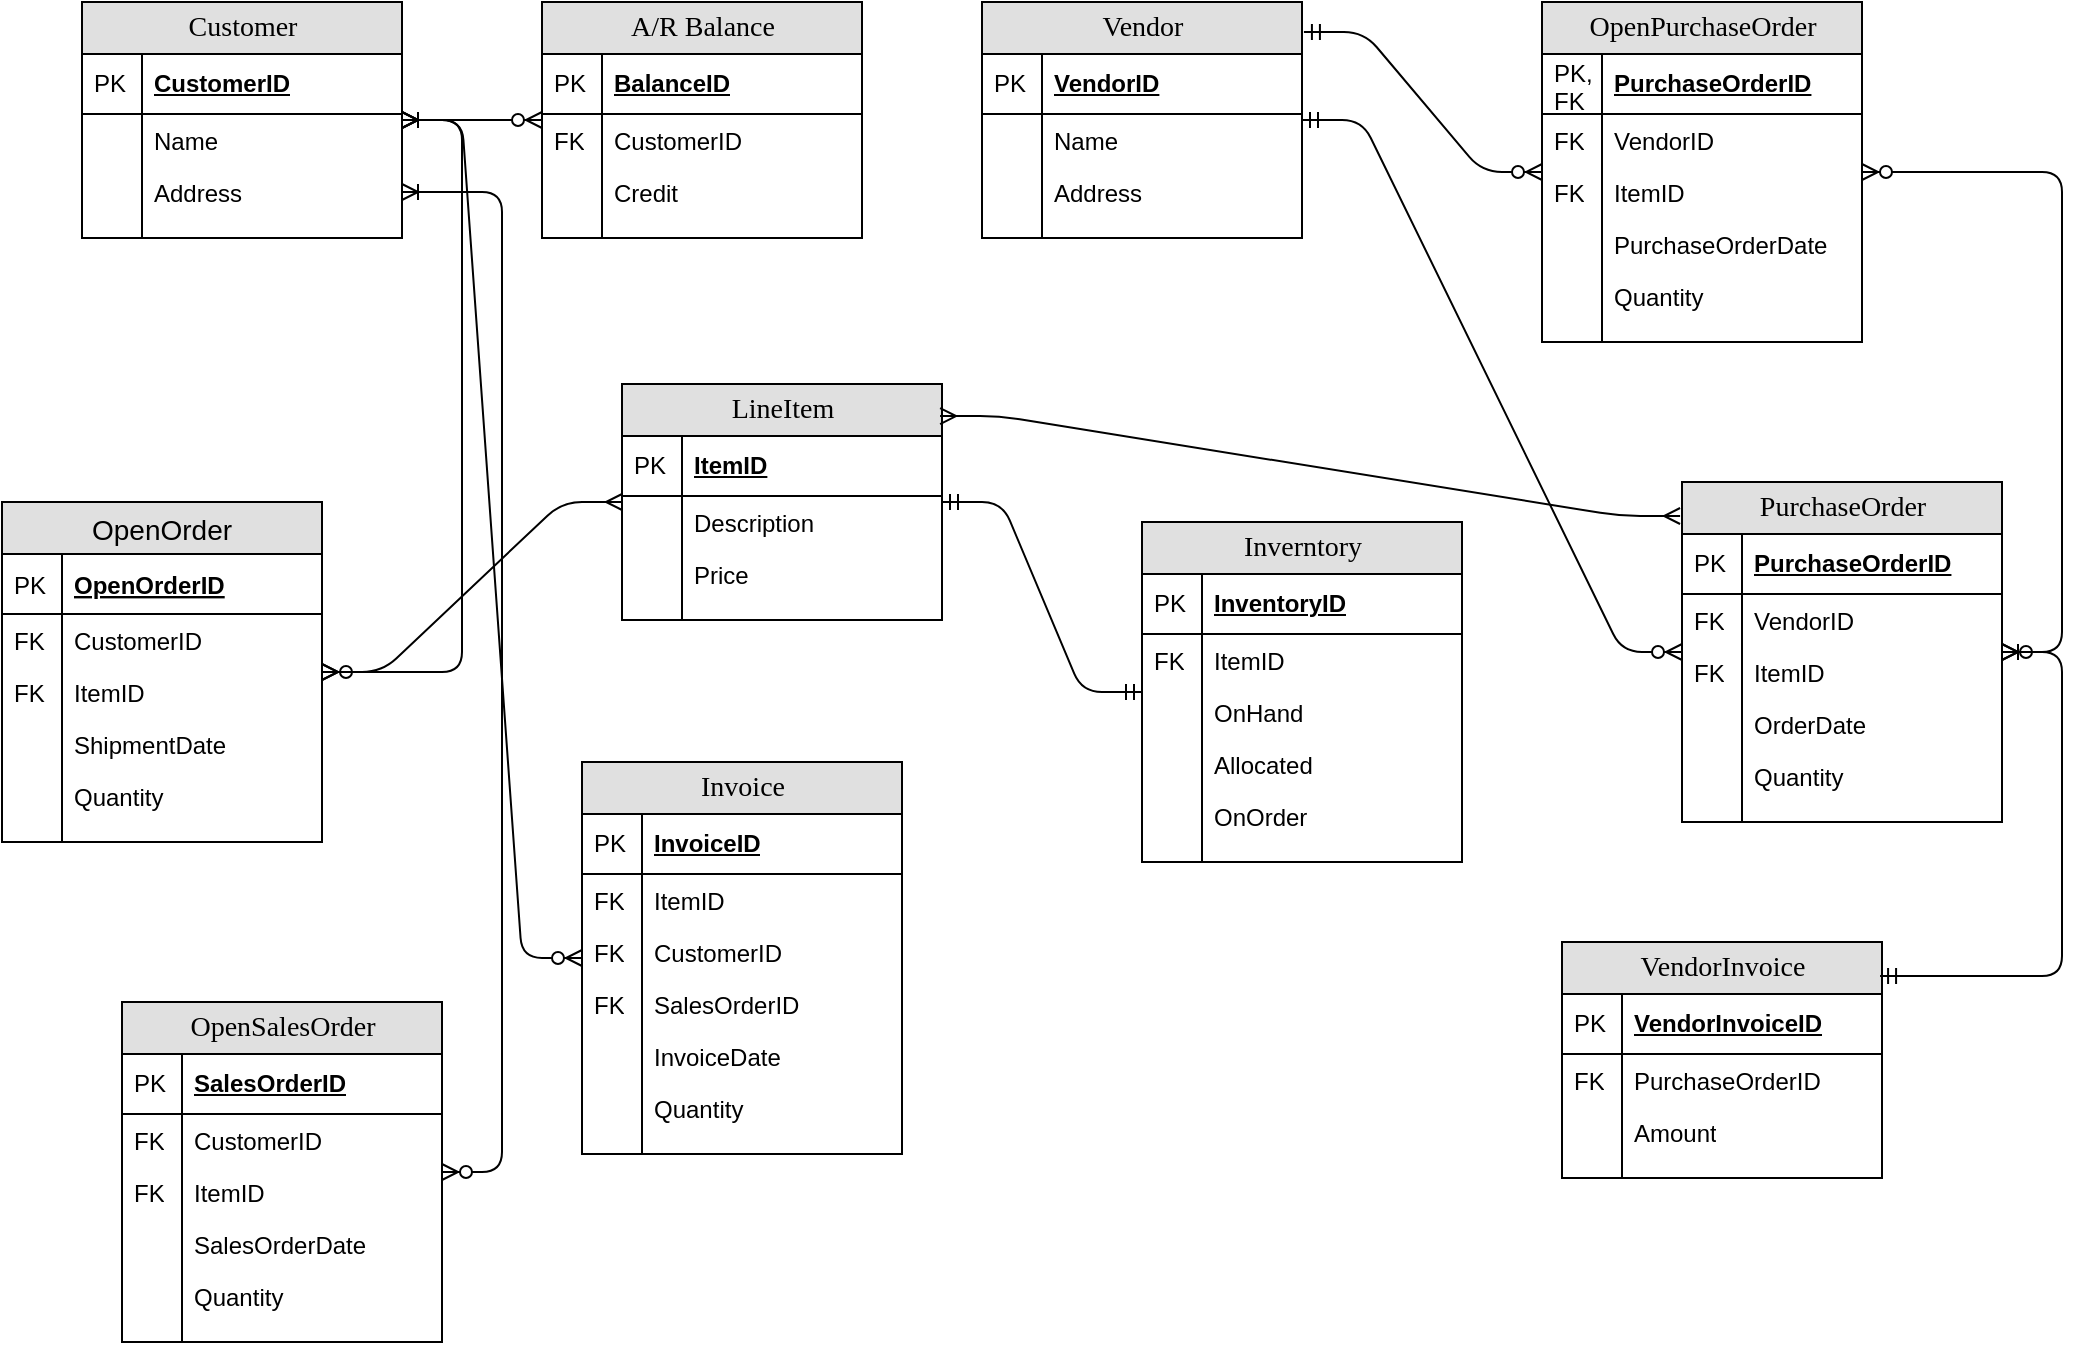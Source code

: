<mxfile version="12.3.5" type="google" pages="1"><diagram id="xinMsStAFBXn9JQTs3Yk" name="Page-1"><mxGraphModel dx="1108" dy="433" grid="1" gridSize="10" guides="1" tooltips="1" connect="1" arrows="1" fold="1" page="1" pageScale="1" pageWidth="850" pageHeight="1100" math="0" shadow="0"><root><mxCell id="0"/><mxCell id="1" parent="0"/><mxCell id="Itb6Ge75cv43EOm5FtMd-1" value="Customer" style="swimlane;html=1;fontStyle=0;childLayout=stackLayout;horizontal=1;startSize=26;fillColor=#e0e0e0;horizontalStack=0;resizeParent=1;resizeLast=0;collapsible=1;marginBottom=0;swimlaneFillColor=#ffffff;align=center;rounded=0;shadow=0;comic=0;labelBackgroundColor=none;strokeWidth=1;fontFamily=Verdana;fontSize=14;swimlaneLine=1;" vertex="1" parent="1"><mxGeometry x="50" y="60" width="160" height="118" as="geometry"/></mxCell><mxCell id="Itb6Ge75cv43EOm5FtMd-2" value="CustomerID" style="shape=partialRectangle;top=0;left=0;right=0;bottom=1;html=1;align=left;verticalAlign=middle;fillColor=none;spacingLeft=34;spacingRight=4;whiteSpace=wrap;overflow=hidden;rotatable=0;points=[[0,0.5],[1,0.5]];portConstraint=eastwest;dropTarget=0;fontStyle=5;" vertex="1" parent="Itb6Ge75cv43EOm5FtMd-1"><mxGeometry y="26" width="160" height="30" as="geometry"/></mxCell><mxCell id="Itb6Ge75cv43EOm5FtMd-3" value="PK" style="shape=partialRectangle;top=0;left=0;bottom=0;html=1;fillColor=none;align=left;verticalAlign=middle;spacingLeft=4;spacingRight=4;whiteSpace=wrap;overflow=hidden;rotatable=0;points=[];portConstraint=eastwest;part=1;" vertex="1" connectable="0" parent="Itb6Ge75cv43EOm5FtMd-2"><mxGeometry width="30" height="30" as="geometry"/></mxCell><mxCell id="Itb6Ge75cv43EOm5FtMd-4" value="Name" style="shape=partialRectangle;top=0;left=0;right=0;bottom=0;html=1;align=left;verticalAlign=top;fillColor=none;spacingLeft=34;spacingRight=4;whiteSpace=wrap;overflow=hidden;rotatable=0;points=[[0,0.5],[1,0.5]];portConstraint=eastwest;dropTarget=0;" vertex="1" parent="Itb6Ge75cv43EOm5FtMd-1"><mxGeometry y="56" width="160" height="26" as="geometry"/></mxCell><mxCell id="Itb6Ge75cv43EOm5FtMd-5" value="" style="shape=partialRectangle;top=0;left=0;bottom=0;html=1;fillColor=none;align=left;verticalAlign=top;spacingLeft=4;spacingRight=4;whiteSpace=wrap;overflow=hidden;rotatable=0;points=[];portConstraint=eastwest;part=1;" vertex="1" connectable="0" parent="Itb6Ge75cv43EOm5FtMd-4"><mxGeometry width="30" height="26" as="geometry"/></mxCell><mxCell id="Itb6Ge75cv43EOm5FtMd-6" value="Address" style="shape=partialRectangle;top=0;left=0;right=0;bottom=0;html=1;align=left;verticalAlign=top;fillColor=none;spacingLeft=34;spacingRight=4;whiteSpace=wrap;overflow=hidden;rotatable=0;points=[[0,0.5],[1,0.5]];portConstraint=eastwest;dropTarget=0;" vertex="1" parent="Itb6Ge75cv43EOm5FtMd-1"><mxGeometry y="82" width="160" height="26" as="geometry"/></mxCell><mxCell id="Itb6Ge75cv43EOm5FtMd-7" value="" style="shape=partialRectangle;top=0;left=0;bottom=0;html=1;fillColor=none;align=left;verticalAlign=top;spacingLeft=4;spacingRight=4;whiteSpace=wrap;overflow=hidden;rotatable=0;points=[];portConstraint=eastwest;part=1;" vertex="1" connectable="0" parent="Itb6Ge75cv43EOm5FtMd-6"><mxGeometry width="30" height="26" as="geometry"/></mxCell><mxCell id="Itb6Ge75cv43EOm5FtMd-8" value="" style="shape=partialRectangle;top=0;left=0;right=0;bottom=0;html=1;align=left;verticalAlign=top;fillColor=none;spacingLeft=34;spacingRight=4;whiteSpace=wrap;overflow=hidden;rotatable=0;points=[[0,0.5],[1,0.5]];portConstraint=eastwest;dropTarget=0;" vertex="1" parent="Itb6Ge75cv43EOm5FtMd-1"><mxGeometry y="108" width="160" height="10" as="geometry"/></mxCell><mxCell id="Itb6Ge75cv43EOm5FtMd-9" value="" style="shape=partialRectangle;top=0;left=0;bottom=0;html=1;fillColor=none;align=left;verticalAlign=top;spacingLeft=4;spacingRight=4;whiteSpace=wrap;overflow=hidden;rotatable=0;points=[];portConstraint=eastwest;part=1;" vertex="1" connectable="0" parent="Itb6Ge75cv43EOm5FtMd-8"><mxGeometry width="30" height="10" as="geometry"/></mxCell><mxCell id="Itb6Ge75cv43EOm5FtMd-10" value="PurchaseOrder" style="swimlane;html=1;fontStyle=0;childLayout=stackLayout;horizontal=1;startSize=26;fillColor=#e0e0e0;horizontalStack=0;resizeParent=1;resizeLast=0;collapsible=1;marginBottom=0;swimlaneFillColor=#ffffff;align=center;rounded=0;shadow=0;comic=0;labelBackgroundColor=none;strokeWidth=1;fontFamily=Verdana;fontSize=14" vertex="1" parent="1"><mxGeometry x="850" y="300" width="160" height="170" as="geometry"/></mxCell><mxCell id="Itb6Ge75cv43EOm5FtMd-11" value="PurchaseOrderID" style="shape=partialRectangle;top=0;left=0;right=0;bottom=1;html=1;align=left;verticalAlign=middle;fillColor=none;spacingLeft=34;spacingRight=4;whiteSpace=wrap;overflow=hidden;rotatable=0;points=[[0,0.5],[1,0.5]];portConstraint=eastwest;dropTarget=0;fontStyle=5;" vertex="1" parent="Itb6Ge75cv43EOm5FtMd-10"><mxGeometry y="26" width="160" height="30" as="geometry"/></mxCell><mxCell id="Itb6Ge75cv43EOm5FtMd-12" value="PK" style="shape=partialRectangle;top=0;left=0;bottom=0;html=1;fillColor=none;align=left;verticalAlign=middle;spacingLeft=4;spacingRight=4;whiteSpace=wrap;overflow=hidden;rotatable=0;points=[];portConstraint=eastwest;part=1;" vertex="1" connectable="0" parent="Itb6Ge75cv43EOm5FtMd-11"><mxGeometry width="30" height="30" as="geometry"/></mxCell><mxCell id="Itb6Ge75cv43EOm5FtMd-13" value="VendorID" style="shape=partialRectangle;top=0;left=0;right=0;bottom=0;html=1;align=left;verticalAlign=top;fillColor=none;spacingLeft=34;spacingRight=4;whiteSpace=wrap;overflow=hidden;rotatable=0;points=[[0,0.5],[1,0.5]];portConstraint=eastwest;dropTarget=0;" vertex="1" parent="Itb6Ge75cv43EOm5FtMd-10"><mxGeometry y="56" width="160" height="26" as="geometry"/></mxCell><mxCell id="Itb6Ge75cv43EOm5FtMd-14" value="FK" style="shape=partialRectangle;top=0;left=0;bottom=0;html=1;fillColor=none;align=left;verticalAlign=top;spacingLeft=4;spacingRight=4;whiteSpace=wrap;overflow=hidden;rotatable=0;points=[];portConstraint=eastwest;part=1;" vertex="1" connectable="0" parent="Itb6Ge75cv43EOm5FtMd-13"><mxGeometry width="30" height="26" as="geometry"/></mxCell><mxCell id="Itb6Ge75cv43EOm5FtMd-15" value="ItemID" style="shape=partialRectangle;top=0;left=0;right=0;bottom=0;html=1;align=left;verticalAlign=top;fillColor=none;spacingLeft=34;spacingRight=4;whiteSpace=wrap;overflow=hidden;rotatable=0;points=[[0,0.5],[1,0.5]];portConstraint=eastwest;dropTarget=0;" vertex="1" parent="Itb6Ge75cv43EOm5FtMd-10"><mxGeometry y="82" width="160" height="26" as="geometry"/></mxCell><mxCell id="Itb6Ge75cv43EOm5FtMd-16" value="FK" style="shape=partialRectangle;top=0;left=0;bottom=0;html=1;fillColor=none;align=left;verticalAlign=top;spacingLeft=4;spacingRight=4;whiteSpace=wrap;overflow=hidden;rotatable=0;points=[];portConstraint=eastwest;part=1;" vertex="1" connectable="0" parent="Itb6Ge75cv43EOm5FtMd-15"><mxGeometry width="30" height="26" as="geometry"/></mxCell><mxCell id="Itb6Ge75cv43EOm5FtMd-17" value="OrderDate" style="shape=partialRectangle;top=0;left=0;right=0;bottom=0;html=1;align=left;verticalAlign=top;fillColor=none;spacingLeft=34;spacingRight=4;whiteSpace=wrap;overflow=hidden;rotatable=0;points=[[0,0.5],[1,0.5]];portConstraint=eastwest;dropTarget=0;" vertex="1" parent="Itb6Ge75cv43EOm5FtMd-10"><mxGeometry y="108" width="160" height="26" as="geometry"/></mxCell><mxCell id="Itb6Ge75cv43EOm5FtMd-18" value="" style="shape=partialRectangle;top=0;left=0;bottom=0;html=1;fillColor=none;align=left;verticalAlign=top;spacingLeft=4;spacingRight=4;whiteSpace=wrap;overflow=hidden;rotatable=0;points=[];portConstraint=eastwest;part=1;" vertex="1" connectable="0" parent="Itb6Ge75cv43EOm5FtMd-17"><mxGeometry width="30" height="26" as="geometry"/></mxCell><mxCell id="Itb6Ge75cv43EOm5FtMd-19" value="Quantity" style="shape=partialRectangle;top=0;left=0;right=0;bottom=0;html=1;align=left;verticalAlign=top;fillColor=none;spacingLeft=34;spacingRight=4;whiteSpace=wrap;overflow=hidden;rotatable=0;points=[[0,0.5],[1,0.5]];portConstraint=eastwest;dropTarget=0;" vertex="1" parent="Itb6Ge75cv43EOm5FtMd-10"><mxGeometry y="134" width="160" height="26" as="geometry"/></mxCell><mxCell id="Itb6Ge75cv43EOm5FtMd-20" value="" style="shape=partialRectangle;top=0;left=0;bottom=0;html=1;fillColor=none;align=left;verticalAlign=top;spacingLeft=4;spacingRight=4;whiteSpace=wrap;overflow=hidden;rotatable=0;points=[];portConstraint=eastwest;part=1;" vertex="1" connectable="0" parent="Itb6Ge75cv43EOm5FtMd-19"><mxGeometry width="30" height="26" as="geometry"/></mxCell><mxCell id="Itb6Ge75cv43EOm5FtMd-21" value="" style="shape=partialRectangle;top=0;left=0;right=0;bottom=0;html=1;align=left;verticalAlign=top;fillColor=none;spacingLeft=34;spacingRight=4;whiteSpace=wrap;overflow=hidden;rotatable=0;points=[[0,0.5],[1,0.5]];portConstraint=eastwest;dropTarget=0;" vertex="1" parent="Itb6Ge75cv43EOm5FtMd-10"><mxGeometry y="160" width="160" height="10" as="geometry"/></mxCell><mxCell id="Itb6Ge75cv43EOm5FtMd-22" value="" style="shape=partialRectangle;top=0;left=0;bottom=0;html=1;fillColor=none;align=left;verticalAlign=top;spacingLeft=4;spacingRight=4;whiteSpace=wrap;overflow=hidden;rotatable=0;points=[];portConstraint=eastwest;part=1;" vertex="1" connectable="0" parent="Itb6Ge75cv43EOm5FtMd-21"><mxGeometry width="30" height="10" as="geometry"/></mxCell><mxCell id="Itb6Ge75cv43EOm5FtMd-23" value="Invoice" style="swimlane;html=1;fontStyle=0;childLayout=stackLayout;horizontal=1;startSize=26;fillColor=#e0e0e0;horizontalStack=0;resizeParent=1;resizeLast=0;collapsible=1;marginBottom=0;swimlaneFillColor=#ffffff;align=center;rounded=0;shadow=0;comic=0;labelBackgroundColor=none;strokeWidth=1;fontFamily=Verdana;fontSize=14" vertex="1" parent="1"><mxGeometry x="300" y="440" width="160" height="196" as="geometry"/></mxCell><mxCell id="Itb6Ge75cv43EOm5FtMd-24" value="InvoiceID" style="shape=partialRectangle;top=0;left=0;right=0;bottom=1;html=1;align=left;verticalAlign=middle;fillColor=none;spacingLeft=34;spacingRight=4;whiteSpace=wrap;overflow=hidden;rotatable=0;points=[[0,0.5],[1,0.5]];portConstraint=eastwest;dropTarget=0;fontStyle=5;" vertex="1" parent="Itb6Ge75cv43EOm5FtMd-23"><mxGeometry y="26" width="160" height="30" as="geometry"/></mxCell><mxCell id="Itb6Ge75cv43EOm5FtMd-25" value="PK" style="shape=partialRectangle;top=0;left=0;bottom=0;html=1;fillColor=none;align=left;verticalAlign=middle;spacingLeft=4;spacingRight=4;whiteSpace=wrap;overflow=hidden;rotatable=0;points=[];portConstraint=eastwest;part=1;" vertex="1" connectable="0" parent="Itb6Ge75cv43EOm5FtMd-24"><mxGeometry width="30" height="30" as="geometry"/></mxCell><mxCell id="Itb6Ge75cv43EOm5FtMd-26" value="ItemID" style="shape=partialRectangle;top=0;left=0;right=0;bottom=0;html=1;align=left;verticalAlign=top;fillColor=none;spacingLeft=34;spacingRight=4;whiteSpace=wrap;overflow=hidden;rotatable=0;points=[[0,0.5],[1,0.5]];portConstraint=eastwest;dropTarget=0;" vertex="1" parent="Itb6Ge75cv43EOm5FtMd-23"><mxGeometry y="56" width="160" height="26" as="geometry"/></mxCell><mxCell id="Itb6Ge75cv43EOm5FtMd-27" value="FK" style="shape=partialRectangle;top=0;left=0;bottom=0;html=1;fillColor=none;align=left;verticalAlign=top;spacingLeft=4;spacingRight=4;whiteSpace=wrap;overflow=hidden;rotatable=0;points=[];portConstraint=eastwest;part=1;" vertex="1" connectable="0" parent="Itb6Ge75cv43EOm5FtMd-26"><mxGeometry width="30" height="26" as="geometry"/></mxCell><mxCell id="Itb6Ge75cv43EOm5FtMd-28" value="CustomerID" style="shape=partialRectangle;top=0;left=0;right=0;bottom=0;html=1;align=left;verticalAlign=top;fillColor=none;spacingLeft=34;spacingRight=4;whiteSpace=wrap;overflow=hidden;rotatable=0;points=[[0,0.5],[1,0.5]];portConstraint=eastwest;dropTarget=0;" vertex="1" parent="Itb6Ge75cv43EOm5FtMd-23"><mxGeometry y="82" width="160" height="26" as="geometry"/></mxCell><mxCell id="Itb6Ge75cv43EOm5FtMd-29" value="FK" style="shape=partialRectangle;top=0;left=0;bottom=0;html=1;fillColor=none;align=left;verticalAlign=top;spacingLeft=4;spacingRight=4;whiteSpace=wrap;overflow=hidden;rotatable=0;points=[];portConstraint=eastwest;part=1;" vertex="1" connectable="0" parent="Itb6Ge75cv43EOm5FtMd-28"><mxGeometry width="30" height="26" as="geometry"/></mxCell><mxCell id="Itb6Ge75cv43EOm5FtMd-30" value="SalesOrderID" style="shape=partialRectangle;top=0;left=0;right=0;bottom=0;html=1;align=left;verticalAlign=top;fillColor=none;spacingLeft=34;spacingRight=4;whiteSpace=wrap;overflow=hidden;rotatable=0;points=[[0,0.5],[1,0.5]];portConstraint=eastwest;dropTarget=0;" vertex="1" parent="Itb6Ge75cv43EOm5FtMd-23"><mxGeometry y="108" width="160" height="26" as="geometry"/></mxCell><mxCell id="Itb6Ge75cv43EOm5FtMd-31" value="FK" style="shape=partialRectangle;top=0;left=0;bottom=0;html=1;fillColor=none;align=left;verticalAlign=top;spacingLeft=4;spacingRight=4;whiteSpace=wrap;overflow=hidden;rotatable=0;points=[];portConstraint=eastwest;part=1;" vertex="1" connectable="0" parent="Itb6Ge75cv43EOm5FtMd-30"><mxGeometry width="30" height="26" as="geometry"/></mxCell><mxCell id="Itb6Ge75cv43EOm5FtMd-32" value="InvoiceDate" style="shape=partialRectangle;top=0;left=0;right=0;bottom=0;html=1;align=left;verticalAlign=top;fillColor=none;spacingLeft=34;spacingRight=4;whiteSpace=wrap;overflow=hidden;rotatable=0;points=[[0,0.5],[1,0.5]];portConstraint=eastwest;dropTarget=0;" vertex="1" parent="Itb6Ge75cv43EOm5FtMd-23"><mxGeometry y="134" width="160" height="26" as="geometry"/></mxCell><mxCell id="Itb6Ge75cv43EOm5FtMd-33" value="" style="shape=partialRectangle;top=0;left=0;bottom=0;html=1;fillColor=none;align=left;verticalAlign=top;spacingLeft=4;spacingRight=4;whiteSpace=wrap;overflow=hidden;rotatable=0;points=[];portConstraint=eastwest;part=1;" vertex="1" connectable="0" parent="Itb6Ge75cv43EOm5FtMd-32"><mxGeometry width="30" height="26" as="geometry"/></mxCell><mxCell id="Itb6Ge75cv43EOm5FtMd-34" value="Quantity" style="shape=partialRectangle;top=0;left=0;right=0;bottom=0;html=1;align=left;verticalAlign=top;fillColor=none;spacingLeft=34;spacingRight=4;whiteSpace=wrap;overflow=hidden;rotatable=0;points=[[0,0.5],[1,0.5]];portConstraint=eastwest;dropTarget=0;" vertex="1" parent="Itb6Ge75cv43EOm5FtMd-23"><mxGeometry y="160" width="160" height="26" as="geometry"/></mxCell><mxCell id="Itb6Ge75cv43EOm5FtMd-35" value="" style="shape=partialRectangle;top=0;left=0;bottom=0;html=1;fillColor=none;align=left;verticalAlign=top;spacingLeft=4;spacingRight=4;whiteSpace=wrap;overflow=hidden;rotatable=0;points=[];portConstraint=eastwest;part=1;" vertex="1" connectable="0" parent="Itb6Ge75cv43EOm5FtMd-34"><mxGeometry width="30" height="26" as="geometry"/></mxCell><mxCell id="Itb6Ge75cv43EOm5FtMd-36" value="" style="shape=partialRectangle;top=0;left=0;right=0;bottom=0;html=1;align=left;verticalAlign=top;fillColor=none;spacingLeft=34;spacingRight=4;whiteSpace=wrap;overflow=hidden;rotatable=0;points=[[0,0.5],[1,0.5]];portConstraint=eastwest;dropTarget=0;" vertex="1" parent="Itb6Ge75cv43EOm5FtMd-23"><mxGeometry y="186" width="160" height="10" as="geometry"/></mxCell><mxCell id="Itb6Ge75cv43EOm5FtMd-37" value="" style="shape=partialRectangle;top=0;left=0;bottom=0;html=1;fillColor=none;align=left;verticalAlign=top;spacingLeft=4;spacingRight=4;whiteSpace=wrap;overflow=hidden;rotatable=0;points=[];portConstraint=eastwest;part=1;" vertex="1" connectable="0" parent="Itb6Ge75cv43EOm5FtMd-36"><mxGeometry width="30" height="10" as="geometry"/></mxCell><mxCell id="Itb6Ge75cv43EOm5FtMd-38" value="LineItem" style="swimlane;html=1;fontStyle=0;childLayout=stackLayout;horizontal=1;startSize=26;fillColor=#e0e0e0;horizontalStack=0;resizeParent=1;resizeLast=0;collapsible=1;marginBottom=0;swimlaneFillColor=#ffffff;align=center;rounded=0;shadow=0;comic=0;labelBackgroundColor=none;strokeWidth=1;fontFamily=Verdana;fontSize=14" vertex="1" parent="1"><mxGeometry x="320" y="251" width="160" height="118" as="geometry"/></mxCell><mxCell id="Itb6Ge75cv43EOm5FtMd-39" value="ItemID" style="shape=partialRectangle;top=0;left=0;right=0;bottom=1;html=1;align=left;verticalAlign=middle;fillColor=none;spacingLeft=34;spacingRight=4;whiteSpace=wrap;overflow=hidden;rotatable=0;points=[[0,0.5],[1,0.5]];portConstraint=eastwest;dropTarget=0;fontStyle=5;" vertex="1" parent="Itb6Ge75cv43EOm5FtMd-38"><mxGeometry y="26" width="160" height="30" as="geometry"/></mxCell><mxCell id="Itb6Ge75cv43EOm5FtMd-40" value="PK" style="shape=partialRectangle;top=0;left=0;bottom=0;html=1;fillColor=none;align=left;verticalAlign=middle;spacingLeft=4;spacingRight=4;whiteSpace=wrap;overflow=hidden;rotatable=0;points=[];portConstraint=eastwest;part=1;" vertex="1" connectable="0" parent="Itb6Ge75cv43EOm5FtMd-39"><mxGeometry width="30" height="30" as="geometry"/></mxCell><mxCell id="Itb6Ge75cv43EOm5FtMd-41" value="Description" style="shape=partialRectangle;top=0;left=0;right=0;bottom=0;html=1;align=left;verticalAlign=top;fillColor=none;spacingLeft=34;spacingRight=4;whiteSpace=wrap;overflow=hidden;rotatable=0;points=[[0,0.5],[1,0.5]];portConstraint=eastwest;dropTarget=0;" vertex="1" parent="Itb6Ge75cv43EOm5FtMd-38"><mxGeometry y="56" width="160" height="26" as="geometry"/></mxCell><mxCell id="Itb6Ge75cv43EOm5FtMd-42" value="" style="shape=partialRectangle;top=0;left=0;bottom=0;html=1;fillColor=none;align=left;verticalAlign=top;spacingLeft=4;spacingRight=4;whiteSpace=wrap;overflow=hidden;rotatable=0;points=[];portConstraint=eastwest;part=1;" vertex="1" connectable="0" parent="Itb6Ge75cv43EOm5FtMd-41"><mxGeometry width="30" height="26" as="geometry"/></mxCell><mxCell id="Itb6Ge75cv43EOm5FtMd-43" value="Price" style="shape=partialRectangle;top=0;left=0;right=0;bottom=0;html=1;align=left;verticalAlign=top;fillColor=none;spacingLeft=34;spacingRight=4;whiteSpace=wrap;overflow=hidden;rotatable=0;points=[[0,0.5],[1,0.5]];portConstraint=eastwest;dropTarget=0;" vertex="1" parent="Itb6Ge75cv43EOm5FtMd-38"><mxGeometry y="82" width="160" height="26" as="geometry"/></mxCell><mxCell id="Itb6Ge75cv43EOm5FtMd-44" value="" style="shape=partialRectangle;top=0;left=0;bottom=0;html=1;fillColor=none;align=left;verticalAlign=top;spacingLeft=4;spacingRight=4;whiteSpace=wrap;overflow=hidden;rotatable=0;points=[];portConstraint=eastwest;part=1;" vertex="1" connectable="0" parent="Itb6Ge75cv43EOm5FtMd-43"><mxGeometry width="30" height="26" as="geometry"/></mxCell><mxCell id="Itb6Ge75cv43EOm5FtMd-45" value="" style="shape=partialRectangle;top=0;left=0;right=0;bottom=0;html=1;align=left;verticalAlign=top;fillColor=none;spacingLeft=34;spacingRight=4;whiteSpace=wrap;overflow=hidden;rotatable=0;points=[[0,0.5],[1,0.5]];portConstraint=eastwest;dropTarget=0;" vertex="1" parent="Itb6Ge75cv43EOm5FtMd-38"><mxGeometry y="108" width="160" height="10" as="geometry"/></mxCell><mxCell id="Itb6Ge75cv43EOm5FtMd-46" value="" style="shape=partialRectangle;top=0;left=0;bottom=0;html=1;fillColor=none;align=left;verticalAlign=top;spacingLeft=4;spacingRight=4;whiteSpace=wrap;overflow=hidden;rotatable=0;points=[];portConstraint=eastwest;part=1;" vertex="1" connectable="0" parent="Itb6Ge75cv43EOm5FtMd-45"><mxGeometry width="30" height="10" as="geometry"/></mxCell><mxCell id="Itb6Ge75cv43EOm5FtMd-47" value="Inverntory" style="swimlane;html=1;fontStyle=0;childLayout=stackLayout;horizontal=1;startSize=26;fillColor=#e0e0e0;horizontalStack=0;resizeParent=1;resizeLast=0;collapsible=1;marginBottom=0;swimlaneFillColor=#ffffff;align=center;rounded=0;shadow=0;comic=0;labelBackgroundColor=none;strokeWidth=1;fontFamily=Verdana;fontSize=14" vertex="1" parent="1"><mxGeometry x="580" y="320" width="160" height="170" as="geometry"/></mxCell><mxCell id="Itb6Ge75cv43EOm5FtMd-48" value="InventoryID" style="shape=partialRectangle;top=0;left=0;right=0;bottom=1;html=1;align=left;verticalAlign=middle;fillColor=none;spacingLeft=34;spacingRight=4;whiteSpace=wrap;overflow=hidden;rotatable=0;points=[[0,0.5],[1,0.5]];portConstraint=eastwest;dropTarget=0;fontStyle=5;" vertex="1" parent="Itb6Ge75cv43EOm5FtMd-47"><mxGeometry y="26" width="160" height="30" as="geometry"/></mxCell><mxCell id="Itb6Ge75cv43EOm5FtMd-49" value="PK" style="shape=partialRectangle;top=0;left=0;bottom=0;html=1;fillColor=none;align=left;verticalAlign=middle;spacingLeft=4;spacingRight=4;whiteSpace=wrap;overflow=hidden;rotatable=0;points=[];portConstraint=eastwest;part=1;" vertex="1" connectable="0" parent="Itb6Ge75cv43EOm5FtMd-48"><mxGeometry width="30" height="30" as="geometry"/></mxCell><mxCell id="Itb6Ge75cv43EOm5FtMd-50" value="ItemID" style="shape=partialRectangle;top=0;left=0;right=0;bottom=0;html=1;align=left;verticalAlign=top;fillColor=none;spacingLeft=34;spacingRight=4;whiteSpace=wrap;overflow=hidden;rotatable=0;points=[[0,0.5],[1,0.5]];portConstraint=eastwest;dropTarget=0;" vertex="1" parent="Itb6Ge75cv43EOm5FtMd-47"><mxGeometry y="56" width="160" height="26" as="geometry"/></mxCell><mxCell id="Itb6Ge75cv43EOm5FtMd-51" value="FK" style="shape=partialRectangle;top=0;left=0;bottom=0;html=1;fillColor=none;align=left;verticalAlign=top;spacingLeft=4;spacingRight=4;whiteSpace=wrap;overflow=hidden;rotatable=0;points=[];portConstraint=eastwest;part=1;" vertex="1" connectable="0" parent="Itb6Ge75cv43EOm5FtMd-50"><mxGeometry width="30" height="26" as="geometry"/></mxCell><mxCell id="Itb6Ge75cv43EOm5FtMd-52" value="OnHand" style="shape=partialRectangle;top=0;left=0;right=0;bottom=0;html=1;align=left;verticalAlign=top;fillColor=none;spacingLeft=34;spacingRight=4;whiteSpace=wrap;overflow=hidden;rotatable=0;points=[[0,0.5],[1,0.5]];portConstraint=eastwest;dropTarget=0;" vertex="1" parent="Itb6Ge75cv43EOm5FtMd-47"><mxGeometry y="82" width="160" height="26" as="geometry"/></mxCell><mxCell id="Itb6Ge75cv43EOm5FtMd-53" value="" style="shape=partialRectangle;top=0;left=0;bottom=0;html=1;fillColor=none;align=left;verticalAlign=top;spacingLeft=4;spacingRight=4;whiteSpace=wrap;overflow=hidden;rotatable=0;points=[];portConstraint=eastwest;part=1;" vertex="1" connectable="0" parent="Itb6Ge75cv43EOm5FtMd-52"><mxGeometry width="30" height="26" as="geometry"/></mxCell><mxCell id="Itb6Ge75cv43EOm5FtMd-54" value="Allocated" style="shape=partialRectangle;top=0;left=0;right=0;bottom=0;html=1;align=left;verticalAlign=top;fillColor=none;spacingLeft=34;spacingRight=4;whiteSpace=wrap;overflow=hidden;rotatable=0;points=[[0,0.5],[1,0.5]];portConstraint=eastwest;dropTarget=0;" vertex="1" parent="Itb6Ge75cv43EOm5FtMd-47"><mxGeometry y="108" width="160" height="26" as="geometry"/></mxCell><mxCell id="Itb6Ge75cv43EOm5FtMd-55" value="" style="shape=partialRectangle;top=0;left=0;bottom=0;html=1;fillColor=none;align=left;verticalAlign=top;spacingLeft=4;spacingRight=4;whiteSpace=wrap;overflow=hidden;rotatable=0;points=[];portConstraint=eastwest;part=1;" vertex="1" connectable="0" parent="Itb6Ge75cv43EOm5FtMd-54"><mxGeometry width="30" height="26" as="geometry"/></mxCell><mxCell id="Itb6Ge75cv43EOm5FtMd-56" value="OnOrder" style="shape=partialRectangle;top=0;left=0;right=0;bottom=0;html=1;align=left;verticalAlign=top;fillColor=none;spacingLeft=34;spacingRight=4;whiteSpace=wrap;overflow=hidden;rotatable=0;points=[[0,0.5],[1,0.5]];portConstraint=eastwest;dropTarget=0;" vertex="1" parent="Itb6Ge75cv43EOm5FtMd-47"><mxGeometry y="134" width="160" height="26" as="geometry"/></mxCell><mxCell id="Itb6Ge75cv43EOm5FtMd-57" value="" style="shape=partialRectangle;top=0;left=0;bottom=0;html=1;fillColor=none;align=left;verticalAlign=top;spacingLeft=4;spacingRight=4;whiteSpace=wrap;overflow=hidden;rotatable=0;points=[];portConstraint=eastwest;part=1;" vertex="1" connectable="0" parent="Itb6Ge75cv43EOm5FtMd-56"><mxGeometry width="30" height="26" as="geometry"/></mxCell><mxCell id="Itb6Ge75cv43EOm5FtMd-58" value="" style="shape=partialRectangle;top=0;left=0;right=0;bottom=0;html=1;align=left;verticalAlign=top;fillColor=none;spacingLeft=34;spacingRight=4;whiteSpace=wrap;overflow=hidden;rotatable=0;points=[[0,0.5],[1,0.5]];portConstraint=eastwest;dropTarget=0;" vertex="1" parent="Itb6Ge75cv43EOm5FtMd-47"><mxGeometry y="160" width="160" height="10" as="geometry"/></mxCell><mxCell id="Itb6Ge75cv43EOm5FtMd-59" value="" style="shape=partialRectangle;top=0;left=0;bottom=0;html=1;fillColor=none;align=left;verticalAlign=top;spacingLeft=4;spacingRight=4;whiteSpace=wrap;overflow=hidden;rotatable=0;points=[];portConstraint=eastwest;part=1;" vertex="1" connectable="0" parent="Itb6Ge75cv43EOm5FtMd-58"><mxGeometry width="30" height="10" as="geometry"/></mxCell><mxCell id="Itb6Ge75cv43EOm5FtMd-60" value="OpenSalesOrder" style="swimlane;html=1;fontStyle=0;childLayout=stackLayout;horizontal=1;startSize=26;fillColor=#e0e0e0;horizontalStack=0;resizeParent=1;resizeLast=0;collapsible=1;marginBottom=0;swimlaneFillColor=#ffffff;align=center;rounded=0;shadow=0;comic=0;labelBackgroundColor=none;strokeWidth=1;fontFamily=Verdana;fontSize=14" vertex="1" parent="1"><mxGeometry x="70" y="560" width="160" height="170" as="geometry"/></mxCell><mxCell id="Itb6Ge75cv43EOm5FtMd-61" value="SalesOrderID" style="shape=partialRectangle;top=0;left=0;right=0;bottom=1;html=1;align=left;verticalAlign=middle;fillColor=none;spacingLeft=34;spacingRight=4;whiteSpace=wrap;overflow=hidden;rotatable=0;points=[[0,0.5],[1,0.5]];portConstraint=eastwest;dropTarget=0;fontStyle=5;" vertex="1" parent="Itb6Ge75cv43EOm5FtMd-60"><mxGeometry y="26" width="160" height="30" as="geometry"/></mxCell><mxCell id="Itb6Ge75cv43EOm5FtMd-62" value="PK" style="shape=partialRectangle;top=0;left=0;bottom=0;html=1;fillColor=none;align=left;verticalAlign=middle;spacingLeft=4;spacingRight=4;whiteSpace=wrap;overflow=hidden;rotatable=0;points=[];portConstraint=eastwest;part=1;" vertex="1" connectable="0" parent="Itb6Ge75cv43EOm5FtMd-61"><mxGeometry width="30" height="30" as="geometry"/></mxCell><mxCell id="Itb6Ge75cv43EOm5FtMd-63" value="CustomerID" style="shape=partialRectangle;top=0;left=0;right=0;bottom=0;html=1;align=left;verticalAlign=top;fillColor=none;spacingLeft=34;spacingRight=4;whiteSpace=wrap;overflow=hidden;rotatable=0;points=[[0,0.5],[1,0.5]];portConstraint=eastwest;dropTarget=0;" vertex="1" parent="Itb6Ge75cv43EOm5FtMd-60"><mxGeometry y="56" width="160" height="26" as="geometry"/></mxCell><mxCell id="Itb6Ge75cv43EOm5FtMd-64" value="FK" style="shape=partialRectangle;top=0;left=0;bottom=0;html=1;fillColor=none;align=left;verticalAlign=top;spacingLeft=4;spacingRight=4;whiteSpace=wrap;overflow=hidden;rotatable=0;points=[];portConstraint=eastwest;part=1;" vertex="1" connectable="0" parent="Itb6Ge75cv43EOm5FtMd-63"><mxGeometry width="30" height="26" as="geometry"/></mxCell><mxCell id="Itb6Ge75cv43EOm5FtMd-65" value="ItemID" style="shape=partialRectangle;top=0;left=0;right=0;bottom=0;html=1;align=left;verticalAlign=top;fillColor=none;spacingLeft=34;spacingRight=4;whiteSpace=wrap;overflow=hidden;rotatable=0;points=[[0,0.5],[1,0.5]];portConstraint=eastwest;dropTarget=0;" vertex="1" parent="Itb6Ge75cv43EOm5FtMd-60"><mxGeometry y="82" width="160" height="26" as="geometry"/></mxCell><mxCell id="Itb6Ge75cv43EOm5FtMd-66" value="FK" style="shape=partialRectangle;top=0;left=0;bottom=0;html=1;fillColor=none;align=left;verticalAlign=top;spacingLeft=4;spacingRight=4;whiteSpace=wrap;overflow=hidden;rotatable=0;points=[];portConstraint=eastwest;part=1;" vertex="1" connectable="0" parent="Itb6Ge75cv43EOm5FtMd-65"><mxGeometry width="30" height="26" as="geometry"/></mxCell><mxCell id="Itb6Ge75cv43EOm5FtMd-67" value="SalesOrderDate" style="shape=partialRectangle;top=0;left=0;right=0;bottom=0;html=1;align=left;verticalAlign=top;fillColor=none;spacingLeft=34;spacingRight=4;whiteSpace=wrap;overflow=hidden;rotatable=0;points=[[0,0.5],[1,0.5]];portConstraint=eastwest;dropTarget=0;" vertex="1" parent="Itb6Ge75cv43EOm5FtMd-60"><mxGeometry y="108" width="160" height="26" as="geometry"/></mxCell><mxCell id="Itb6Ge75cv43EOm5FtMd-68" value="" style="shape=partialRectangle;top=0;left=0;bottom=0;html=1;fillColor=none;align=left;verticalAlign=top;spacingLeft=4;spacingRight=4;whiteSpace=wrap;overflow=hidden;rotatable=0;points=[];portConstraint=eastwest;part=1;" vertex="1" connectable="0" parent="Itb6Ge75cv43EOm5FtMd-67"><mxGeometry width="30" height="26" as="geometry"/></mxCell><mxCell id="Itb6Ge75cv43EOm5FtMd-69" value="Quantity" style="shape=partialRectangle;top=0;left=0;right=0;bottom=0;html=1;align=left;verticalAlign=top;fillColor=none;spacingLeft=34;spacingRight=4;whiteSpace=wrap;overflow=hidden;rotatable=0;points=[[0,0.5],[1,0.5]];portConstraint=eastwest;dropTarget=0;" vertex="1" parent="Itb6Ge75cv43EOm5FtMd-60"><mxGeometry y="134" width="160" height="26" as="geometry"/></mxCell><mxCell id="Itb6Ge75cv43EOm5FtMd-70" value="" style="shape=partialRectangle;top=0;left=0;bottom=0;html=1;fillColor=none;align=left;verticalAlign=top;spacingLeft=4;spacingRight=4;whiteSpace=wrap;overflow=hidden;rotatable=0;points=[];portConstraint=eastwest;part=1;" vertex="1" connectable="0" parent="Itb6Ge75cv43EOm5FtMd-69"><mxGeometry width="30" height="26" as="geometry"/></mxCell><mxCell id="Itb6Ge75cv43EOm5FtMd-71" value="" style="shape=partialRectangle;top=0;left=0;right=0;bottom=0;html=1;align=left;verticalAlign=top;fillColor=none;spacingLeft=34;spacingRight=4;whiteSpace=wrap;overflow=hidden;rotatable=0;points=[[0,0.5],[1,0.5]];portConstraint=eastwest;dropTarget=0;" vertex="1" parent="Itb6Ge75cv43EOm5FtMd-60"><mxGeometry y="160" width="160" height="10" as="geometry"/></mxCell><mxCell id="Itb6Ge75cv43EOm5FtMd-72" value="" style="shape=partialRectangle;top=0;left=0;bottom=0;html=1;fillColor=none;align=left;verticalAlign=top;spacingLeft=4;spacingRight=4;whiteSpace=wrap;overflow=hidden;rotatable=0;points=[];portConstraint=eastwest;part=1;" vertex="1" connectable="0" parent="Itb6Ge75cv43EOm5FtMd-71"><mxGeometry width="30" height="10" as="geometry"/></mxCell><mxCell id="Itb6Ge75cv43EOm5FtMd-73" value="Vendor" style="swimlane;html=1;fontStyle=0;childLayout=stackLayout;horizontal=1;startSize=26;fillColor=#e0e0e0;horizontalStack=0;resizeParent=1;resizeLast=0;collapsible=1;marginBottom=0;swimlaneFillColor=#ffffff;align=center;rounded=0;shadow=0;comic=0;labelBackgroundColor=none;strokeWidth=1;fontFamily=Verdana;fontSize=14;swimlaneLine=1;" vertex="1" parent="1"><mxGeometry x="500" y="60" width="160" height="118" as="geometry"/></mxCell><mxCell id="Itb6Ge75cv43EOm5FtMd-74" value="VendorID" style="shape=partialRectangle;top=0;left=0;right=0;bottom=1;html=1;align=left;verticalAlign=middle;fillColor=none;spacingLeft=34;spacingRight=4;whiteSpace=wrap;overflow=hidden;rotatable=0;points=[[0,0.5],[1,0.5]];portConstraint=eastwest;dropTarget=0;fontStyle=5;" vertex="1" parent="Itb6Ge75cv43EOm5FtMd-73"><mxGeometry y="26" width="160" height="30" as="geometry"/></mxCell><mxCell id="Itb6Ge75cv43EOm5FtMd-75" value="PK" style="shape=partialRectangle;top=0;left=0;bottom=0;html=1;fillColor=none;align=left;verticalAlign=middle;spacingLeft=4;spacingRight=4;whiteSpace=wrap;overflow=hidden;rotatable=0;points=[];portConstraint=eastwest;part=1;" vertex="1" connectable="0" parent="Itb6Ge75cv43EOm5FtMd-74"><mxGeometry width="30" height="30" as="geometry"/></mxCell><mxCell id="Itb6Ge75cv43EOm5FtMd-76" value="Name" style="shape=partialRectangle;top=0;left=0;right=0;bottom=0;html=1;align=left;verticalAlign=top;fillColor=none;spacingLeft=34;spacingRight=4;whiteSpace=wrap;overflow=hidden;rotatable=0;points=[[0,0.5],[1,0.5]];portConstraint=eastwest;dropTarget=0;" vertex="1" parent="Itb6Ge75cv43EOm5FtMd-73"><mxGeometry y="56" width="160" height="26" as="geometry"/></mxCell><mxCell id="Itb6Ge75cv43EOm5FtMd-77" value="" style="shape=partialRectangle;top=0;left=0;bottom=0;html=1;fillColor=none;align=left;verticalAlign=top;spacingLeft=4;spacingRight=4;whiteSpace=wrap;overflow=hidden;rotatable=0;points=[];portConstraint=eastwest;part=1;" vertex="1" connectable="0" parent="Itb6Ge75cv43EOm5FtMd-76"><mxGeometry width="30" height="26" as="geometry"/></mxCell><mxCell id="Itb6Ge75cv43EOm5FtMd-78" value="Address" style="shape=partialRectangle;top=0;left=0;right=0;bottom=0;html=1;align=left;verticalAlign=top;fillColor=none;spacingLeft=34;spacingRight=4;whiteSpace=wrap;overflow=hidden;rotatable=0;points=[[0,0.5],[1,0.5]];portConstraint=eastwest;dropTarget=0;" vertex="1" parent="Itb6Ge75cv43EOm5FtMd-73"><mxGeometry y="82" width="160" height="26" as="geometry"/></mxCell><mxCell id="Itb6Ge75cv43EOm5FtMd-79" value="" style="shape=partialRectangle;top=0;left=0;bottom=0;html=1;fillColor=none;align=left;verticalAlign=top;spacingLeft=4;spacingRight=4;whiteSpace=wrap;overflow=hidden;rotatable=0;points=[];portConstraint=eastwest;part=1;" vertex="1" connectable="0" parent="Itb6Ge75cv43EOm5FtMd-78"><mxGeometry width="30" height="26" as="geometry"/></mxCell><mxCell id="Itb6Ge75cv43EOm5FtMd-80" value="" style="shape=partialRectangle;top=0;left=0;right=0;bottom=0;html=1;align=left;verticalAlign=top;fillColor=none;spacingLeft=34;spacingRight=4;whiteSpace=wrap;overflow=hidden;rotatable=0;points=[[0,0.5],[1,0.5]];portConstraint=eastwest;dropTarget=0;" vertex="1" parent="Itb6Ge75cv43EOm5FtMd-73"><mxGeometry y="108" width="160" height="10" as="geometry"/></mxCell><mxCell id="Itb6Ge75cv43EOm5FtMd-81" value="" style="shape=partialRectangle;top=0;left=0;bottom=0;html=1;fillColor=none;align=left;verticalAlign=top;spacingLeft=4;spacingRight=4;whiteSpace=wrap;overflow=hidden;rotatable=0;points=[];portConstraint=eastwest;part=1;" vertex="1" connectable="0" parent="Itb6Ge75cv43EOm5FtMd-80"><mxGeometry width="30" height="10" as="geometry"/></mxCell><mxCell id="Itb6Ge75cv43EOm5FtMd-82" value="A/R Balance" style="swimlane;html=1;fontStyle=0;childLayout=stackLayout;horizontal=1;startSize=26;fillColor=#e0e0e0;horizontalStack=0;resizeParent=1;resizeLast=0;collapsible=1;marginBottom=0;swimlaneFillColor=#ffffff;align=center;rounded=0;shadow=0;comic=0;labelBackgroundColor=none;strokeWidth=1;fontFamily=Verdana;fontSize=14" vertex="1" parent="1"><mxGeometry x="280" y="60" width="160" height="118" as="geometry"/></mxCell><mxCell id="Itb6Ge75cv43EOm5FtMd-83" value="BalanceID" style="shape=partialRectangle;top=0;left=0;right=0;bottom=1;html=1;align=left;verticalAlign=middle;fillColor=none;spacingLeft=34;spacingRight=4;whiteSpace=wrap;overflow=hidden;rotatable=0;points=[[0,0.5],[1,0.5]];portConstraint=eastwest;dropTarget=0;fontStyle=5;" vertex="1" parent="Itb6Ge75cv43EOm5FtMd-82"><mxGeometry y="26" width="160" height="30" as="geometry"/></mxCell><mxCell id="Itb6Ge75cv43EOm5FtMd-84" value="PK" style="shape=partialRectangle;top=0;left=0;bottom=0;html=1;fillColor=none;align=left;verticalAlign=middle;spacingLeft=4;spacingRight=4;whiteSpace=wrap;overflow=hidden;rotatable=0;points=[];portConstraint=eastwest;part=1;" vertex="1" connectable="0" parent="Itb6Ge75cv43EOm5FtMd-83"><mxGeometry width="30" height="30" as="geometry"/></mxCell><mxCell id="Itb6Ge75cv43EOm5FtMd-85" value="CustomerID" style="shape=partialRectangle;top=0;left=0;right=0;bottom=0;html=1;align=left;verticalAlign=top;fillColor=none;spacingLeft=34;spacingRight=4;whiteSpace=wrap;overflow=hidden;rotatable=0;points=[[0,0.5],[1,0.5]];portConstraint=eastwest;dropTarget=0;" vertex="1" parent="Itb6Ge75cv43EOm5FtMd-82"><mxGeometry y="56" width="160" height="26" as="geometry"/></mxCell><mxCell id="Itb6Ge75cv43EOm5FtMd-86" value="FK" style="shape=partialRectangle;top=0;left=0;bottom=0;html=1;fillColor=none;align=left;verticalAlign=top;spacingLeft=4;spacingRight=4;whiteSpace=wrap;overflow=hidden;rotatable=0;points=[];portConstraint=eastwest;part=1;" vertex="1" connectable="0" parent="Itb6Ge75cv43EOm5FtMd-85"><mxGeometry width="30" height="26" as="geometry"/></mxCell><mxCell id="Itb6Ge75cv43EOm5FtMd-87" value="Credit" style="shape=partialRectangle;top=0;left=0;right=0;bottom=0;html=1;align=left;verticalAlign=top;fillColor=none;spacingLeft=34;spacingRight=4;whiteSpace=wrap;overflow=hidden;rotatable=0;points=[[0,0.5],[1,0.5]];portConstraint=eastwest;dropTarget=0;" vertex="1" parent="Itb6Ge75cv43EOm5FtMd-82"><mxGeometry y="82" width="160" height="26" as="geometry"/></mxCell><mxCell id="Itb6Ge75cv43EOm5FtMd-88" value="" style="shape=partialRectangle;top=0;left=0;bottom=0;html=1;fillColor=none;align=left;verticalAlign=top;spacingLeft=4;spacingRight=4;whiteSpace=wrap;overflow=hidden;rotatable=0;points=[];portConstraint=eastwest;part=1;" vertex="1" connectable="0" parent="Itb6Ge75cv43EOm5FtMd-87"><mxGeometry width="30" height="26" as="geometry"/></mxCell><mxCell id="Itb6Ge75cv43EOm5FtMd-89" value="" style="shape=partialRectangle;top=0;left=0;right=0;bottom=0;html=1;align=left;verticalAlign=top;fillColor=none;spacingLeft=34;spacingRight=4;whiteSpace=wrap;overflow=hidden;rotatable=0;points=[[0,0.5],[1,0.5]];portConstraint=eastwest;dropTarget=0;" vertex="1" parent="Itb6Ge75cv43EOm5FtMd-82"><mxGeometry y="108" width="160" height="10" as="geometry"/></mxCell><mxCell id="Itb6Ge75cv43EOm5FtMd-90" value="" style="shape=partialRectangle;top=0;left=0;bottom=0;html=1;fillColor=none;align=left;verticalAlign=top;spacingLeft=4;spacingRight=4;whiteSpace=wrap;overflow=hidden;rotatable=0;points=[];portConstraint=eastwest;part=1;" vertex="1" connectable="0" parent="Itb6Ge75cv43EOm5FtMd-89"><mxGeometry width="30" height="10" as="geometry"/></mxCell><mxCell id="Itb6Ge75cv43EOm5FtMd-91" value="" style="edgeStyle=entityRelationEdgeStyle;fontSize=12;html=1;endArrow=ERoneToMany;startArrow=ERzeroToMany;" edge="1" parent="1" source="Itb6Ge75cv43EOm5FtMd-82" target="Itb6Ge75cv43EOm5FtMd-1"><mxGeometry width="100" height="100" relative="1" as="geometry"><mxPoint x="730" y="180" as="sourcePoint"/><mxPoint x="830" y="80" as="targetPoint"/></mxGeometry></mxCell><mxCell id="Itb6Ge75cv43EOm5FtMd-92" value="OpenOrder" style="swimlane;fontStyle=0;childLayout=stackLayout;horizontal=1;startSize=26;fillColor=#e0e0e0;horizontalStack=0;resizeParent=1;resizeParentMax=0;resizeLast=0;collapsible=1;marginBottom=0;swimlaneFillColor=#ffffff;align=center;fontSize=14;" vertex="1" parent="1"><mxGeometry x="10" y="310" width="160" height="170" as="geometry"/></mxCell><mxCell id="Itb6Ge75cv43EOm5FtMd-93" value="OpenOrderID" style="shape=partialRectangle;top=0;left=0;right=0;bottom=1;align=left;verticalAlign=middle;fillColor=none;spacingLeft=34;spacingRight=4;overflow=hidden;rotatable=0;points=[[0,0.5],[1,0.5]];portConstraint=eastwest;dropTarget=0;fontStyle=5;fontSize=12;" vertex="1" parent="Itb6Ge75cv43EOm5FtMd-92"><mxGeometry y="26" width="160" height="30" as="geometry"/></mxCell><mxCell id="Itb6Ge75cv43EOm5FtMd-94" value="PK" style="shape=partialRectangle;top=0;left=0;bottom=0;fillColor=none;align=left;verticalAlign=middle;spacingLeft=4;spacingRight=4;overflow=hidden;rotatable=0;points=[];portConstraint=eastwest;part=1;fontSize=12;" vertex="1" connectable="0" parent="Itb6Ge75cv43EOm5FtMd-93"><mxGeometry width="30" height="30" as="geometry"/></mxCell><mxCell id="Itb6Ge75cv43EOm5FtMd-95" value="CustomerID" style="shape=partialRectangle;top=0;left=0;right=0;bottom=0;align=left;verticalAlign=top;fillColor=none;spacingLeft=34;spacingRight=4;overflow=hidden;rotatable=0;points=[[0,0.5],[1,0.5]];portConstraint=eastwest;dropTarget=0;fontSize=12;" vertex="1" parent="Itb6Ge75cv43EOm5FtMd-92"><mxGeometry y="56" width="160" height="26" as="geometry"/></mxCell><mxCell id="Itb6Ge75cv43EOm5FtMd-96" value="FK" style="shape=partialRectangle;top=0;left=0;bottom=0;fillColor=none;align=left;verticalAlign=top;spacingLeft=4;spacingRight=4;overflow=hidden;rotatable=0;points=[];portConstraint=eastwest;part=1;fontSize=12;" vertex="1" connectable="0" parent="Itb6Ge75cv43EOm5FtMd-95"><mxGeometry width="30" height="26" as="geometry"/></mxCell><mxCell id="Itb6Ge75cv43EOm5FtMd-97" value="ItemID" style="shape=partialRectangle;top=0;left=0;right=0;bottom=0;align=left;verticalAlign=top;fillColor=none;spacingLeft=34;spacingRight=4;overflow=hidden;rotatable=0;points=[[0,0.5],[1,0.5]];portConstraint=eastwest;dropTarget=0;fontSize=12;" vertex="1" parent="Itb6Ge75cv43EOm5FtMd-92"><mxGeometry y="82" width="160" height="26" as="geometry"/></mxCell><mxCell id="Itb6Ge75cv43EOm5FtMd-98" value="FK" style="shape=partialRectangle;top=0;left=0;bottom=0;fillColor=none;align=left;verticalAlign=top;spacingLeft=4;spacingRight=4;overflow=hidden;rotatable=0;points=[];portConstraint=eastwest;part=1;fontSize=12;" vertex="1" connectable="0" parent="Itb6Ge75cv43EOm5FtMd-97"><mxGeometry width="30" height="26" as="geometry"/></mxCell><mxCell id="Itb6Ge75cv43EOm5FtMd-99" value="ShipmentDate" style="shape=partialRectangle;top=0;left=0;right=0;bottom=0;align=left;verticalAlign=top;fillColor=none;spacingLeft=34;spacingRight=4;overflow=hidden;rotatable=0;points=[[0,0.5],[1,0.5]];portConstraint=eastwest;dropTarget=0;fontSize=12;" vertex="1" parent="Itb6Ge75cv43EOm5FtMd-92"><mxGeometry y="108" width="160" height="26" as="geometry"/></mxCell><mxCell id="Itb6Ge75cv43EOm5FtMd-100" value="" style="shape=partialRectangle;top=0;left=0;bottom=0;fillColor=none;align=left;verticalAlign=top;spacingLeft=4;spacingRight=4;overflow=hidden;rotatable=0;points=[];portConstraint=eastwest;part=1;fontSize=12;" vertex="1" connectable="0" parent="Itb6Ge75cv43EOm5FtMd-99"><mxGeometry width="30" height="26" as="geometry"/></mxCell><mxCell id="Itb6Ge75cv43EOm5FtMd-101" value="Quantity" style="shape=partialRectangle;top=0;left=0;right=0;bottom=0;align=left;verticalAlign=top;fillColor=none;spacingLeft=34;spacingRight=4;overflow=hidden;rotatable=0;points=[[0,0.5],[1,0.5]];portConstraint=eastwest;dropTarget=0;fontSize=12;" vertex="1" parent="Itb6Ge75cv43EOm5FtMd-92"><mxGeometry y="134" width="160" height="26" as="geometry"/></mxCell><mxCell id="Itb6Ge75cv43EOm5FtMd-102" value="" style="shape=partialRectangle;top=0;left=0;bottom=0;fillColor=none;align=left;verticalAlign=top;spacingLeft=4;spacingRight=4;overflow=hidden;rotatable=0;points=[];portConstraint=eastwest;part=1;fontSize=12;" vertex="1" connectable="0" parent="Itb6Ge75cv43EOm5FtMd-101"><mxGeometry width="30" height="26" as="geometry"/></mxCell><mxCell id="Itb6Ge75cv43EOm5FtMd-103" value="" style="shape=partialRectangle;top=0;left=0;right=0;bottom=0;align=left;verticalAlign=top;fillColor=none;spacingLeft=34;spacingRight=4;overflow=hidden;rotatable=0;points=[[0,0.5],[1,0.5]];portConstraint=eastwest;dropTarget=0;fontSize=12;" vertex="1" parent="Itb6Ge75cv43EOm5FtMd-92"><mxGeometry y="160" width="160" height="10" as="geometry"/></mxCell><mxCell id="Itb6Ge75cv43EOm5FtMd-104" value="" style="shape=partialRectangle;top=0;left=0;bottom=0;fillColor=none;align=left;verticalAlign=top;spacingLeft=4;spacingRight=4;overflow=hidden;rotatable=0;points=[];portConstraint=eastwest;part=1;fontSize=12;" vertex="1" connectable="0" parent="Itb6Ge75cv43EOm5FtMd-103"><mxGeometry width="30" height="10" as="geometry"/></mxCell><mxCell id="Itb6Ge75cv43EOm5FtMd-105" value="" style="edgeStyle=entityRelationEdgeStyle;fontSize=12;html=1;endArrow=ERoneToMany;startArrow=ERzeroToMany;" edge="1" parent="1" source="Itb6Ge75cv43EOm5FtMd-92" target="Itb6Ge75cv43EOm5FtMd-1"><mxGeometry width="100" height="100" relative="1" as="geometry"><mxPoint x="90" y="300" as="sourcePoint"/><mxPoint x="190" y="200" as="targetPoint"/></mxGeometry></mxCell><mxCell id="Itb6Ge75cv43EOm5FtMd-106" value="" style="edgeStyle=entityRelationEdgeStyle;fontSize=12;html=1;endArrow=ERmany;startArrow=ERmany;" edge="1" parent="1" source="Itb6Ge75cv43EOm5FtMd-92" target="Itb6Ge75cv43EOm5FtMd-38"><mxGeometry width="100" height="100" relative="1" as="geometry"><mxPoint x="210" y="370" as="sourcePoint"/><mxPoint x="310" y="270" as="targetPoint"/></mxGeometry></mxCell><mxCell id="Itb6Ge75cv43EOm5FtMd-107" value="" style="edgeStyle=entityRelationEdgeStyle;fontSize=12;html=1;endArrow=ERmandOne;startArrow=ERmandOne;" edge="1" parent="1" source="Itb6Ge75cv43EOm5FtMd-38" target="Itb6Ge75cv43EOm5FtMd-47"><mxGeometry width="100" height="100" relative="1" as="geometry"><mxPoint x="490" y="480" as="sourcePoint"/><mxPoint x="590" y="380" as="targetPoint"/></mxGeometry></mxCell><mxCell id="Itb6Ge75cv43EOm5FtMd-108" value="" style="edgeStyle=entityRelationEdgeStyle;fontSize=12;html=1;endArrow=ERzeroToMany;startArrow=ERmandOne;" edge="1" parent="1" source="Itb6Ge75cv43EOm5FtMd-73" target="Itb6Ge75cv43EOm5FtMd-10"><mxGeometry width="100" height="100" relative="1" as="geometry"><mxPoint x="670" y="240" as="sourcePoint"/><mxPoint x="770" y="140" as="targetPoint"/></mxGeometry></mxCell><mxCell id="Itb6Ge75cv43EOm5FtMd-109" value="" style="edgeStyle=entityRelationEdgeStyle;fontSize=12;html=1;endArrow=ERmany;startArrow=ERmany;exitX=0.994;exitY=0.136;exitDx=0;exitDy=0;exitPerimeter=0;entryX=-0.006;entryY=0.1;entryDx=0;entryDy=0;entryPerimeter=0;" edge="1" parent="1" source="Itb6Ge75cv43EOm5FtMd-38" target="Itb6Ge75cv43EOm5FtMd-10"><mxGeometry width="100" height="100" relative="1" as="geometry"><mxPoint x="580" y="310" as="sourcePoint"/><mxPoint x="680" y="210" as="targetPoint"/></mxGeometry></mxCell><mxCell id="Itb6Ge75cv43EOm5FtMd-110" value="" style="edgeStyle=entityRelationEdgeStyle;fontSize=12;html=1;endArrow=ERoneToMany;startArrow=ERzeroToMany;" edge="1" parent="1" source="Itb6Ge75cv43EOm5FtMd-23" target="Itb6Ge75cv43EOm5FtMd-1"><mxGeometry width="100" height="100" relative="1" as="geometry"><mxPoint x="190" y="540" as="sourcePoint"/><mxPoint x="290" y="440" as="targetPoint"/></mxGeometry></mxCell><mxCell id="Itb6Ge75cv43EOm5FtMd-111" value="" style="edgeStyle=entityRelationEdgeStyle;fontSize=12;html=1;endArrow=ERoneToMany;startArrow=ERzeroToMany;" edge="1" parent="1" source="Itb6Ge75cv43EOm5FtMd-60" target="Itb6Ge75cv43EOm5FtMd-6"><mxGeometry width="100" height="100" relative="1" as="geometry"><mxPoint x="180" y="580" as="sourcePoint"/><mxPoint x="280" y="480" as="targetPoint"/></mxGeometry></mxCell><mxCell id="Itb6Ge75cv43EOm5FtMd-112" value="OpenPurchaseOrder" style="swimlane;html=1;fontStyle=0;childLayout=stackLayout;horizontal=1;startSize=26;fillColor=#e0e0e0;horizontalStack=0;resizeParent=1;resizeLast=0;collapsible=1;marginBottom=0;swimlaneFillColor=#ffffff;align=center;rounded=0;shadow=0;comic=0;labelBackgroundColor=none;strokeWidth=1;fontFamily=Verdana;fontSize=14" vertex="1" parent="1"><mxGeometry x="780" y="60" width="160" height="170" as="geometry"/></mxCell><mxCell id="Itb6Ge75cv43EOm5FtMd-113" value="PurchaseOrderID" style="shape=partialRectangle;top=0;left=0;right=0;bottom=1;html=1;align=left;verticalAlign=middle;fillColor=none;spacingLeft=34;spacingRight=4;whiteSpace=wrap;overflow=hidden;rotatable=0;points=[[0,0.5],[1,0.5]];portConstraint=eastwest;dropTarget=0;fontStyle=5;" vertex="1" parent="Itb6Ge75cv43EOm5FtMd-112"><mxGeometry y="26" width="160" height="30" as="geometry"/></mxCell><mxCell id="Itb6Ge75cv43EOm5FtMd-114" value="PK, FK" style="shape=partialRectangle;top=0;left=0;bottom=0;html=1;fillColor=none;align=left;verticalAlign=middle;spacingLeft=4;spacingRight=4;whiteSpace=wrap;overflow=hidden;rotatable=0;points=[];portConstraint=eastwest;part=1;" vertex="1" connectable="0" parent="Itb6Ge75cv43EOm5FtMd-113"><mxGeometry width="30" height="30" as="geometry"/></mxCell><mxCell id="Itb6Ge75cv43EOm5FtMd-115" value="VendorID" style="shape=partialRectangle;top=0;left=0;right=0;bottom=0;html=1;align=left;verticalAlign=top;fillColor=none;spacingLeft=34;spacingRight=4;whiteSpace=wrap;overflow=hidden;rotatable=0;points=[[0,0.5],[1,0.5]];portConstraint=eastwest;dropTarget=0;" vertex="1" parent="Itb6Ge75cv43EOm5FtMd-112"><mxGeometry y="56" width="160" height="26" as="geometry"/></mxCell><mxCell id="Itb6Ge75cv43EOm5FtMd-116" value="FK" style="shape=partialRectangle;top=0;left=0;bottom=0;html=1;fillColor=none;align=left;verticalAlign=top;spacingLeft=4;spacingRight=4;whiteSpace=wrap;overflow=hidden;rotatable=0;points=[];portConstraint=eastwest;part=1;" vertex="1" connectable="0" parent="Itb6Ge75cv43EOm5FtMd-115"><mxGeometry width="30" height="26" as="geometry"/></mxCell><mxCell id="Itb6Ge75cv43EOm5FtMd-117" value="ItemID" style="shape=partialRectangle;top=0;left=0;right=0;bottom=0;html=1;align=left;verticalAlign=top;fillColor=none;spacingLeft=34;spacingRight=4;whiteSpace=wrap;overflow=hidden;rotatable=0;points=[[0,0.5],[1,0.5]];portConstraint=eastwest;dropTarget=0;" vertex="1" parent="Itb6Ge75cv43EOm5FtMd-112"><mxGeometry y="82" width="160" height="26" as="geometry"/></mxCell><mxCell id="Itb6Ge75cv43EOm5FtMd-118" value="FK" style="shape=partialRectangle;top=0;left=0;bottom=0;html=1;fillColor=none;align=left;verticalAlign=top;spacingLeft=4;spacingRight=4;whiteSpace=wrap;overflow=hidden;rotatable=0;points=[];portConstraint=eastwest;part=1;" vertex="1" connectable="0" parent="Itb6Ge75cv43EOm5FtMd-117"><mxGeometry width="30" height="26" as="geometry"/></mxCell><mxCell id="Itb6Ge75cv43EOm5FtMd-119" value="PurchaseOrderDate" style="shape=partialRectangle;top=0;left=0;right=0;bottom=0;html=1;align=left;verticalAlign=top;fillColor=none;spacingLeft=34;spacingRight=4;whiteSpace=wrap;overflow=hidden;rotatable=0;points=[[0,0.5],[1,0.5]];portConstraint=eastwest;dropTarget=0;" vertex="1" parent="Itb6Ge75cv43EOm5FtMd-112"><mxGeometry y="108" width="160" height="26" as="geometry"/></mxCell><mxCell id="Itb6Ge75cv43EOm5FtMd-120" value="" style="shape=partialRectangle;top=0;left=0;bottom=0;html=1;fillColor=none;align=left;verticalAlign=top;spacingLeft=4;spacingRight=4;whiteSpace=wrap;overflow=hidden;rotatable=0;points=[];portConstraint=eastwest;part=1;" vertex="1" connectable="0" parent="Itb6Ge75cv43EOm5FtMd-119"><mxGeometry width="30" height="26" as="geometry"/></mxCell><mxCell id="Itb6Ge75cv43EOm5FtMd-121" value="Quantity" style="shape=partialRectangle;top=0;left=0;right=0;bottom=0;html=1;align=left;verticalAlign=top;fillColor=none;spacingLeft=34;spacingRight=4;whiteSpace=wrap;overflow=hidden;rotatable=0;points=[[0,0.5],[1,0.5]];portConstraint=eastwest;dropTarget=0;" vertex="1" parent="Itb6Ge75cv43EOm5FtMd-112"><mxGeometry y="134" width="160" height="26" as="geometry"/></mxCell><mxCell id="Itb6Ge75cv43EOm5FtMd-122" value="" style="shape=partialRectangle;top=0;left=0;bottom=0;html=1;fillColor=none;align=left;verticalAlign=top;spacingLeft=4;spacingRight=4;whiteSpace=wrap;overflow=hidden;rotatable=0;points=[];portConstraint=eastwest;part=1;" vertex="1" connectable="0" parent="Itb6Ge75cv43EOm5FtMd-121"><mxGeometry width="30" height="26" as="geometry"/></mxCell><mxCell id="Itb6Ge75cv43EOm5FtMd-123" value="" style="shape=partialRectangle;top=0;left=0;right=0;bottom=0;html=1;align=left;verticalAlign=top;fillColor=none;spacingLeft=34;spacingRight=4;whiteSpace=wrap;overflow=hidden;rotatable=0;points=[[0,0.5],[1,0.5]];portConstraint=eastwest;dropTarget=0;" vertex="1" parent="Itb6Ge75cv43EOm5FtMd-112"><mxGeometry y="160" width="160" height="10" as="geometry"/></mxCell><mxCell id="Itb6Ge75cv43EOm5FtMd-124" value="" style="shape=partialRectangle;top=0;left=0;bottom=0;html=1;fillColor=none;align=left;verticalAlign=top;spacingLeft=4;spacingRight=4;whiteSpace=wrap;overflow=hidden;rotatable=0;points=[];portConstraint=eastwest;part=1;" vertex="1" connectable="0" parent="Itb6Ge75cv43EOm5FtMd-123"><mxGeometry width="30" height="10" as="geometry"/></mxCell><mxCell id="Itb6Ge75cv43EOm5FtMd-125" value="" style="edgeStyle=entityRelationEdgeStyle;fontSize=12;html=1;endArrow=ERzeroToMany;endFill=1;startArrow=ERzeroToMany;" edge="1" parent="1" source="Itb6Ge75cv43EOm5FtMd-112" target="Itb6Ge75cv43EOm5FtMd-10"><mxGeometry width="100" height="100" relative="1" as="geometry"><mxPoint x="760" y="390" as="sourcePoint"/><mxPoint x="860" y="290" as="targetPoint"/></mxGeometry></mxCell><mxCell id="Itb6Ge75cv43EOm5FtMd-126" value="" style="edgeStyle=entityRelationEdgeStyle;fontSize=12;html=1;endArrow=ERzeroToMany;startArrow=ERmandOne;exitX=1.006;exitY=0.127;exitDx=0;exitDy=0;exitPerimeter=0;" edge="1" parent="1" source="Itb6Ge75cv43EOm5FtMd-73" target="Itb6Ge75cv43EOm5FtMd-112"><mxGeometry width="100" height="100" relative="1" as="geometry"><mxPoint x="670" y="180" as="sourcePoint"/><mxPoint x="770" y="80" as="targetPoint"/></mxGeometry></mxCell><mxCell id="Itb6Ge75cv43EOm5FtMd-127" value="VendorInvoice" style="swimlane;html=1;fontStyle=0;childLayout=stackLayout;horizontal=1;startSize=26;fillColor=#e0e0e0;horizontalStack=0;resizeParent=1;resizeLast=0;collapsible=1;marginBottom=0;swimlaneFillColor=#ffffff;align=center;rounded=0;shadow=0;comic=0;labelBackgroundColor=none;strokeWidth=1;fontFamily=Verdana;fontSize=14" vertex="1" parent="1"><mxGeometry x="790" y="530" width="160" height="118" as="geometry"/></mxCell><mxCell id="Itb6Ge75cv43EOm5FtMd-128" value="VendorInvoiceID" style="shape=partialRectangle;top=0;left=0;right=0;bottom=1;html=1;align=left;verticalAlign=middle;fillColor=none;spacingLeft=34;spacingRight=4;whiteSpace=wrap;overflow=hidden;rotatable=0;points=[[0,0.5],[1,0.5]];portConstraint=eastwest;dropTarget=0;fontStyle=5;" vertex="1" parent="Itb6Ge75cv43EOm5FtMd-127"><mxGeometry y="26" width="160" height="30" as="geometry"/></mxCell><mxCell id="Itb6Ge75cv43EOm5FtMd-129" value="PK" style="shape=partialRectangle;top=0;left=0;bottom=0;html=1;fillColor=none;align=left;verticalAlign=middle;spacingLeft=4;spacingRight=4;whiteSpace=wrap;overflow=hidden;rotatable=0;points=[];portConstraint=eastwest;part=1;" vertex="1" connectable="0" parent="Itb6Ge75cv43EOm5FtMd-128"><mxGeometry width="30" height="30" as="geometry"/></mxCell><mxCell id="Itb6Ge75cv43EOm5FtMd-130" value="PurchaseOrderID" style="shape=partialRectangle;top=0;left=0;right=0;bottom=0;html=1;align=left;verticalAlign=top;fillColor=none;spacingLeft=34;spacingRight=4;whiteSpace=wrap;overflow=hidden;rotatable=0;points=[[0,0.5],[1,0.5]];portConstraint=eastwest;dropTarget=0;" vertex="1" parent="Itb6Ge75cv43EOm5FtMd-127"><mxGeometry y="56" width="160" height="26" as="geometry"/></mxCell><mxCell id="Itb6Ge75cv43EOm5FtMd-131" value="FK" style="shape=partialRectangle;top=0;left=0;bottom=0;html=1;fillColor=none;align=left;verticalAlign=top;spacingLeft=4;spacingRight=4;whiteSpace=wrap;overflow=hidden;rotatable=0;points=[];portConstraint=eastwest;part=1;" vertex="1" connectable="0" parent="Itb6Ge75cv43EOm5FtMd-130"><mxGeometry width="30" height="26" as="geometry"/></mxCell><mxCell id="Itb6Ge75cv43EOm5FtMd-132" value="Amount" style="shape=partialRectangle;top=0;left=0;right=0;bottom=0;html=1;align=left;verticalAlign=top;fillColor=none;spacingLeft=34;spacingRight=4;whiteSpace=wrap;overflow=hidden;rotatable=0;points=[[0,0.5],[1,0.5]];portConstraint=eastwest;dropTarget=0;" vertex="1" parent="Itb6Ge75cv43EOm5FtMd-127"><mxGeometry y="82" width="160" height="26" as="geometry"/></mxCell><mxCell id="Itb6Ge75cv43EOm5FtMd-133" value="" style="shape=partialRectangle;top=0;left=0;bottom=0;html=1;fillColor=none;align=left;verticalAlign=top;spacingLeft=4;spacingRight=4;whiteSpace=wrap;overflow=hidden;rotatable=0;points=[];portConstraint=eastwest;part=1;" vertex="1" connectable="0" parent="Itb6Ge75cv43EOm5FtMd-132"><mxGeometry width="30" height="26" as="geometry"/></mxCell><mxCell id="Itb6Ge75cv43EOm5FtMd-134" value="" style="shape=partialRectangle;top=0;left=0;right=0;bottom=0;html=1;align=left;verticalAlign=top;fillColor=none;spacingLeft=34;spacingRight=4;whiteSpace=wrap;overflow=hidden;rotatable=0;points=[[0,0.5],[1,0.5]];portConstraint=eastwest;dropTarget=0;" vertex="1" parent="Itb6Ge75cv43EOm5FtMd-127"><mxGeometry y="108" width="160" height="10" as="geometry"/></mxCell><mxCell id="Itb6Ge75cv43EOm5FtMd-135" value="" style="shape=partialRectangle;top=0;left=0;bottom=0;html=1;fillColor=none;align=left;verticalAlign=top;spacingLeft=4;spacingRight=4;whiteSpace=wrap;overflow=hidden;rotatable=0;points=[];portConstraint=eastwest;part=1;" vertex="1" connectable="0" parent="Itb6Ge75cv43EOm5FtMd-134"><mxGeometry width="30" height="10" as="geometry"/></mxCell><mxCell id="Itb6Ge75cv43EOm5FtMd-136" value="" style="edgeStyle=entityRelationEdgeStyle;fontSize=12;html=1;endArrow=ERoneToMany;startArrow=ERmandOne;exitX=0.994;exitY=0.144;exitDx=0;exitDy=0;exitPerimeter=0;" edge="1" parent="1" source="Itb6Ge75cv43EOm5FtMd-127" target="Itb6Ge75cv43EOm5FtMd-10"><mxGeometry width="100" height="100" relative="1" as="geometry"><mxPoint x="980" y="590" as="sourcePoint"/><mxPoint x="1080" y="490" as="targetPoint"/></mxGeometry></mxCell></root></mxGraphModel></diagram></mxfile>